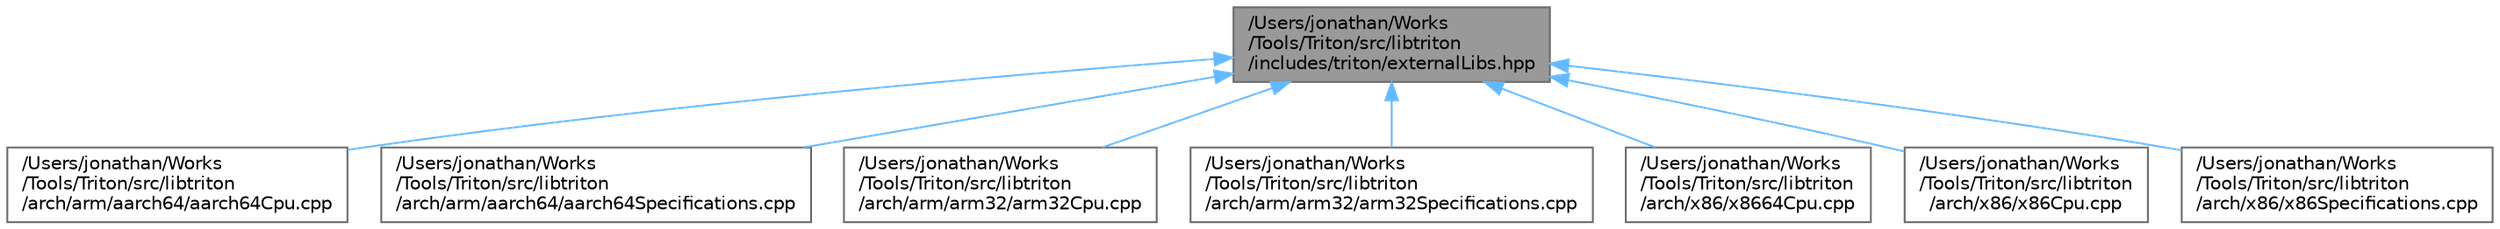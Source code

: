 digraph "/Users/jonathan/Works/Tools/Triton/src/libtriton/includes/triton/externalLibs.hpp"
{
 // LATEX_PDF_SIZE
  bgcolor="transparent";
  edge [fontname=Helvetica,fontsize=10,labelfontname=Helvetica,labelfontsize=10];
  node [fontname=Helvetica,fontsize=10,shape=box,height=0.2,width=0.4];
  Node1 [label="/Users/jonathan/Works\l/Tools/Triton/src/libtriton\l/includes/triton/externalLibs.hpp",height=0.2,width=0.4,color="gray40", fillcolor="grey60", style="filled", fontcolor="black",tooltip=" "];
  Node1 -> Node2 [dir="back",color="steelblue1",style="solid"];
  Node2 [label="/Users/jonathan/Works\l/Tools/Triton/src/libtriton\l/arch/arm/aarch64/aarch64Cpu.cpp",height=0.2,width=0.4,color="grey40", fillcolor="white", style="filled",URL="$aarch64Cpu_8cpp.html",tooltip=" "];
  Node1 -> Node3 [dir="back",color="steelblue1",style="solid"];
  Node3 [label="/Users/jonathan/Works\l/Tools/Triton/src/libtriton\l/arch/arm/aarch64/aarch64Specifications.cpp",height=0.2,width=0.4,color="grey40", fillcolor="white", style="filled",URL="$aarch64Specifications_8cpp.html",tooltip=" "];
  Node1 -> Node4 [dir="back",color="steelblue1",style="solid"];
  Node4 [label="/Users/jonathan/Works\l/Tools/Triton/src/libtriton\l/arch/arm/arm32/arm32Cpu.cpp",height=0.2,width=0.4,color="grey40", fillcolor="white", style="filled",URL="$arm32Cpu_8cpp.html",tooltip=" "];
  Node1 -> Node5 [dir="back",color="steelblue1",style="solid"];
  Node5 [label="/Users/jonathan/Works\l/Tools/Triton/src/libtriton\l/arch/arm/arm32/arm32Specifications.cpp",height=0.2,width=0.4,color="grey40", fillcolor="white", style="filled",URL="$arm32Specifications_8cpp.html",tooltip=" "];
  Node1 -> Node6 [dir="back",color="steelblue1",style="solid"];
  Node6 [label="/Users/jonathan/Works\l/Tools/Triton/src/libtriton\l/arch/x86/x8664Cpu.cpp",height=0.2,width=0.4,color="grey40", fillcolor="white", style="filled",URL="$x8664Cpu_8cpp.html",tooltip=" "];
  Node1 -> Node7 [dir="back",color="steelblue1",style="solid"];
  Node7 [label="/Users/jonathan/Works\l/Tools/Triton/src/libtriton\l/arch/x86/x86Cpu.cpp",height=0.2,width=0.4,color="grey40", fillcolor="white", style="filled",URL="$x86Cpu_8cpp.html",tooltip=" "];
  Node1 -> Node8 [dir="back",color="steelblue1",style="solid"];
  Node8 [label="/Users/jonathan/Works\l/Tools/Triton/src/libtriton\l/arch/x86/x86Specifications.cpp",height=0.2,width=0.4,color="grey40", fillcolor="white", style="filled",URL="$x86Specifications_8cpp.html",tooltip=" "];
}
